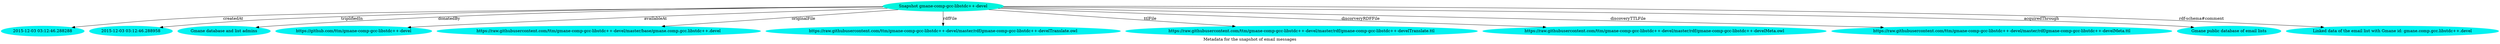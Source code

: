 digraph  {
	graph [label="Metadata for the snapshot of email messages"];
	node [label="\N"];
	"Snapshot gmane-comp-gcc-libstdc++-devel"	 [color="#02F3DD",
		style=filled];
	79919	 [color="#02F3F1",
		label="2015-12-03 03:12:46.288288",
		style=filled];
	"Snapshot gmane-comp-gcc-libstdc++-devel" -> 79919	 [label=createdAt];
	79920	 [color="#02F3F1",
		label="2015-12-03 03:12:46.288958",
		style=filled];
	"Snapshot gmane-comp-gcc-libstdc++-devel" -> 79920	 [label=triplifiedIn];
	79921	 [color="#02F3F1",
		label="Gmane database and list admins",
		style=filled];
	"Snapshot gmane-comp-gcc-libstdc++-devel" -> 79921	 [label=donatedBy];
	79922	 [color="#02F3F1",
		label="https://github.com/ttm/gmane-comp-gcc-libstdc++-devel",
		style=filled];
	"Snapshot gmane-comp-gcc-libstdc++-devel" -> 79922	 [label=availableAt];
	79923	 [color="#02F3F1",
		label="https://raw.githubusercontent.com/ttm/gmane-comp-gcc-libstdc++-devel/master/base/gmane.comp.gcc.libstdc++.devel",
		style=filled];
	"Snapshot gmane-comp-gcc-libstdc++-devel" -> 79923	 [label=originalFile];
	79924	 [color="#02F3F1",
		label="https://raw.githubusercontent.com/ttm/gmane-comp-gcc-libstdc++-devel/master/rdf/gmane-comp-gcc-libstdc++-develTranslate.owl",
		style=filled];
	"Snapshot gmane-comp-gcc-libstdc++-devel" -> 79924	 [label=rdfFile];
	79925	 [color="#02F3F1",
		label="https://raw.githubusercontent.com/ttm/gmane-comp-gcc-libstdc++-devel/master/rdf/gmane-comp-gcc-libstdc++-develTranslate.ttl",
		style=filled];
	"Snapshot gmane-comp-gcc-libstdc++-devel" -> 79925	 [label=ttlFile];
	79926	 [color="#02F3F1",
		label="https://raw.githubusercontent.com/ttm/gmane-comp-gcc-libstdc++-devel/master/rdf/gmane-comp-gcc-libstdc++-develMeta.owl",
		style=filled];
	"Snapshot gmane-comp-gcc-libstdc++-devel" -> 79926	 [label=discorveryRDFFile];
	79927	 [color="#02F3F1",
		label="https://raw.githubusercontent.com/ttm/gmane-comp-gcc-libstdc++-devel/master/rdf/gmane-comp-gcc-libstdc++-develMeta.ttl",
		style=filled];
	"Snapshot gmane-comp-gcc-libstdc++-devel" -> 79927	 [label=discoveryTTLFile];
	79928	 [color="#02F3F1",
		label="Gmane public database of email lists",
		style=filled];
	"Snapshot gmane-comp-gcc-libstdc++-devel" -> 79928	 [label=acquiredThrough];
	79929	 [color="#02F3F1",
		label="Linked data of the email list with Gmane id: gmane.comp.gcc.libstdc++.devel",
		style=filled];
	"Snapshot gmane-comp-gcc-libstdc++-devel" -> 79929	 [label="rdf-schema#comment"];
}
